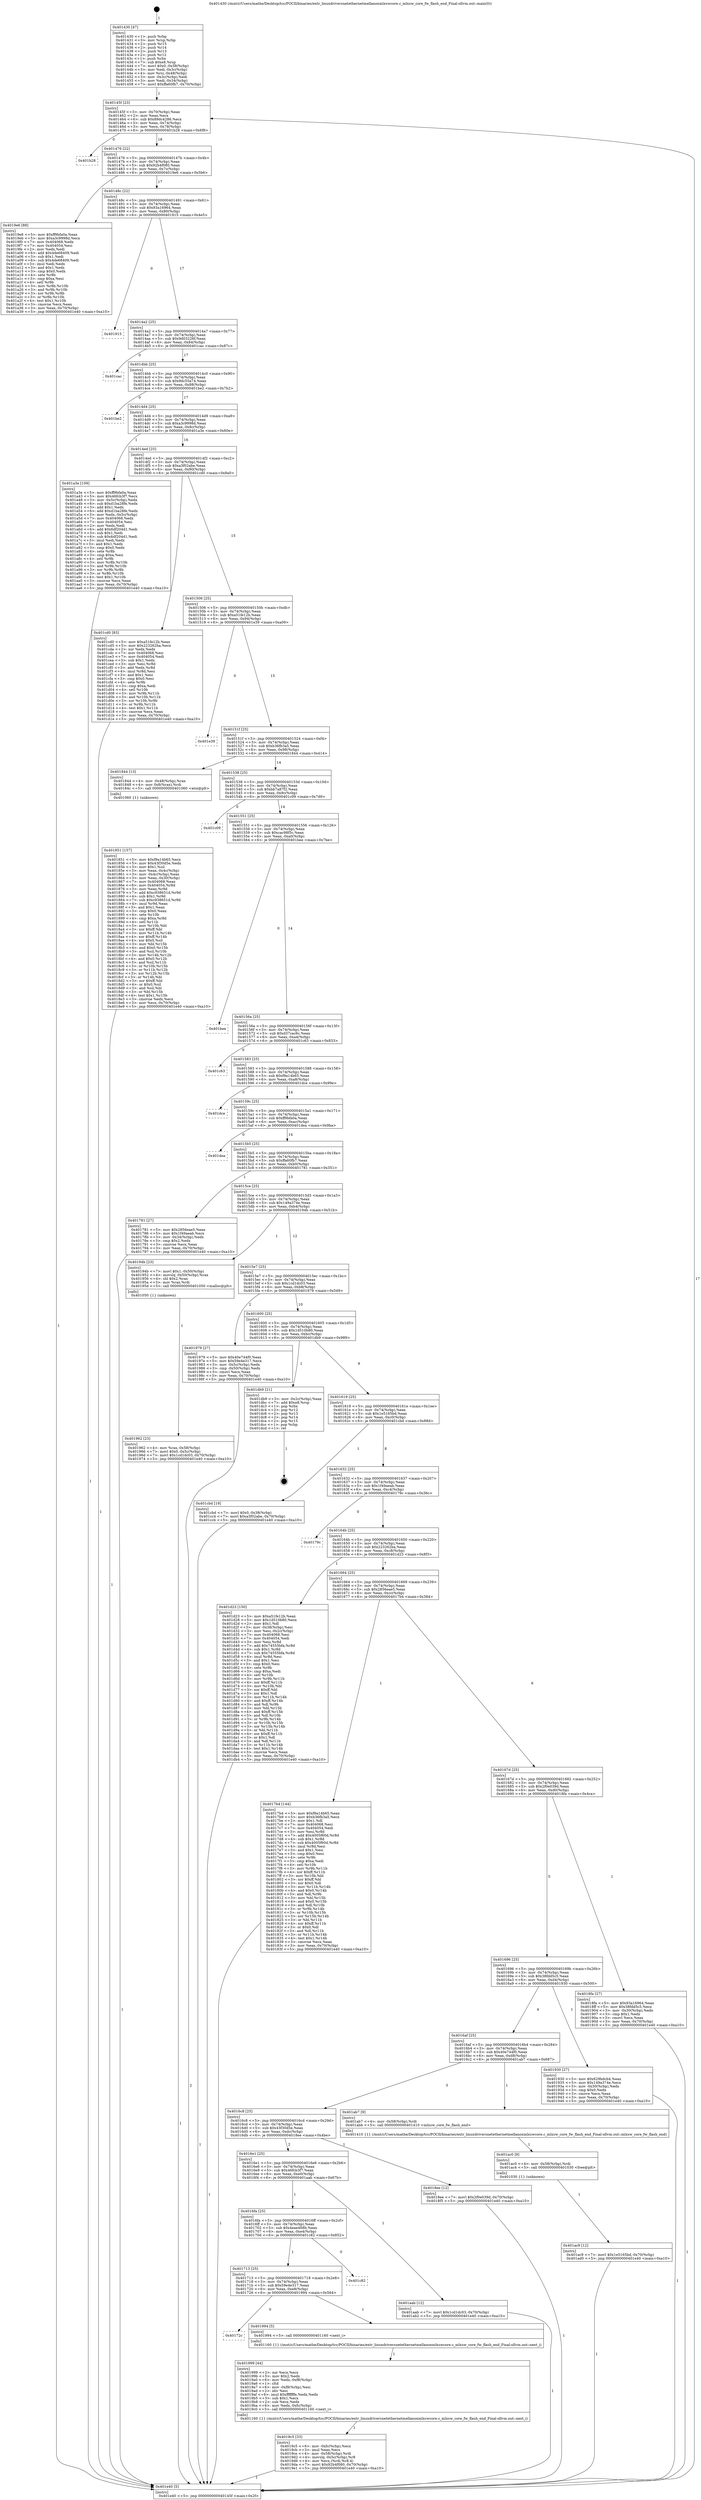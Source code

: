 digraph "0x401430" {
  label = "0x401430 (/mnt/c/Users/mathe/Desktop/tcc/POCII/binaries/extr_linuxdriversnetethernetmellanoxmlxswcore.c_mlxsw_core_fw_flash_end_Final-ollvm.out::main(0))"
  labelloc = "t"
  node[shape=record]

  Entry [label="",width=0.3,height=0.3,shape=circle,fillcolor=black,style=filled]
  "0x40145f" [label="{
     0x40145f [23]\l
     | [instrs]\l
     &nbsp;&nbsp;0x40145f \<+3\>: mov -0x70(%rbp),%eax\l
     &nbsp;&nbsp;0x401462 \<+2\>: mov %eax,%ecx\l
     &nbsp;&nbsp;0x401464 \<+6\>: sub $0x89dc4286,%ecx\l
     &nbsp;&nbsp;0x40146a \<+3\>: mov %eax,-0x74(%rbp)\l
     &nbsp;&nbsp;0x40146d \<+3\>: mov %ecx,-0x78(%rbp)\l
     &nbsp;&nbsp;0x401470 \<+6\>: je 0000000000401b28 \<main+0x6f8\>\l
  }"]
  "0x401b28" [label="{
     0x401b28\l
  }", style=dashed]
  "0x401476" [label="{
     0x401476 [22]\l
     | [instrs]\l
     &nbsp;&nbsp;0x401476 \<+5\>: jmp 000000000040147b \<main+0x4b\>\l
     &nbsp;&nbsp;0x40147b \<+3\>: mov -0x74(%rbp),%eax\l
     &nbsp;&nbsp;0x40147e \<+5\>: sub $0x92b4f080,%eax\l
     &nbsp;&nbsp;0x401483 \<+3\>: mov %eax,-0x7c(%rbp)\l
     &nbsp;&nbsp;0x401486 \<+6\>: je 00000000004019e6 \<main+0x5b6\>\l
  }"]
  Exit [label="",width=0.3,height=0.3,shape=circle,fillcolor=black,style=filled,peripheries=2]
  "0x4019e6" [label="{
     0x4019e6 [88]\l
     | [instrs]\l
     &nbsp;&nbsp;0x4019e6 \<+5\>: mov $0xff9bfa0a,%eax\l
     &nbsp;&nbsp;0x4019eb \<+5\>: mov $0xa3c9998d,%ecx\l
     &nbsp;&nbsp;0x4019f0 \<+7\>: mov 0x404068,%edx\l
     &nbsp;&nbsp;0x4019f7 \<+7\>: mov 0x404054,%esi\l
     &nbsp;&nbsp;0x4019fe \<+2\>: mov %edx,%edi\l
     &nbsp;&nbsp;0x401a00 \<+6\>: add $0x4de68409,%edi\l
     &nbsp;&nbsp;0x401a06 \<+3\>: sub $0x1,%edi\l
     &nbsp;&nbsp;0x401a09 \<+6\>: sub $0x4de68409,%edi\l
     &nbsp;&nbsp;0x401a0f \<+3\>: imul %edi,%edx\l
     &nbsp;&nbsp;0x401a12 \<+3\>: and $0x1,%edx\l
     &nbsp;&nbsp;0x401a15 \<+3\>: cmp $0x0,%edx\l
     &nbsp;&nbsp;0x401a18 \<+4\>: sete %r8b\l
     &nbsp;&nbsp;0x401a1c \<+3\>: cmp $0xa,%esi\l
     &nbsp;&nbsp;0x401a1f \<+4\>: setl %r9b\l
     &nbsp;&nbsp;0x401a23 \<+3\>: mov %r8b,%r10b\l
     &nbsp;&nbsp;0x401a26 \<+3\>: and %r9b,%r10b\l
     &nbsp;&nbsp;0x401a29 \<+3\>: xor %r9b,%r8b\l
     &nbsp;&nbsp;0x401a2c \<+3\>: or %r8b,%r10b\l
     &nbsp;&nbsp;0x401a2f \<+4\>: test $0x1,%r10b\l
     &nbsp;&nbsp;0x401a33 \<+3\>: cmovne %ecx,%eax\l
     &nbsp;&nbsp;0x401a36 \<+3\>: mov %eax,-0x70(%rbp)\l
     &nbsp;&nbsp;0x401a39 \<+5\>: jmp 0000000000401e40 \<main+0xa10\>\l
  }"]
  "0x40148c" [label="{
     0x40148c [22]\l
     | [instrs]\l
     &nbsp;&nbsp;0x40148c \<+5\>: jmp 0000000000401491 \<main+0x61\>\l
     &nbsp;&nbsp;0x401491 \<+3\>: mov -0x74(%rbp),%eax\l
     &nbsp;&nbsp;0x401494 \<+5\>: sub $0x93a16964,%eax\l
     &nbsp;&nbsp;0x401499 \<+3\>: mov %eax,-0x80(%rbp)\l
     &nbsp;&nbsp;0x40149c \<+6\>: je 0000000000401915 \<main+0x4e5\>\l
  }"]
  "0x401ac9" [label="{
     0x401ac9 [12]\l
     | [instrs]\l
     &nbsp;&nbsp;0x401ac9 \<+7\>: movl $0x1e5165bd,-0x70(%rbp)\l
     &nbsp;&nbsp;0x401ad0 \<+5\>: jmp 0000000000401e40 \<main+0xa10\>\l
  }"]
  "0x401915" [label="{
     0x401915\l
  }", style=dashed]
  "0x4014a2" [label="{
     0x4014a2 [25]\l
     | [instrs]\l
     &nbsp;&nbsp;0x4014a2 \<+5\>: jmp 00000000004014a7 \<main+0x77\>\l
     &nbsp;&nbsp;0x4014a7 \<+3\>: mov -0x74(%rbp),%eax\l
     &nbsp;&nbsp;0x4014aa \<+5\>: sub $0x9d03226f,%eax\l
     &nbsp;&nbsp;0x4014af \<+6\>: mov %eax,-0x84(%rbp)\l
     &nbsp;&nbsp;0x4014b5 \<+6\>: je 0000000000401cac \<main+0x87c\>\l
  }"]
  "0x401ac0" [label="{
     0x401ac0 [9]\l
     | [instrs]\l
     &nbsp;&nbsp;0x401ac0 \<+4\>: mov -0x58(%rbp),%rdi\l
     &nbsp;&nbsp;0x401ac4 \<+5\>: call 0000000000401030 \<free@plt\>\l
     | [calls]\l
     &nbsp;&nbsp;0x401030 \{1\} (unknown)\l
  }"]
  "0x401cac" [label="{
     0x401cac\l
  }", style=dashed]
  "0x4014bb" [label="{
     0x4014bb [25]\l
     | [instrs]\l
     &nbsp;&nbsp;0x4014bb \<+5\>: jmp 00000000004014c0 \<main+0x90\>\l
     &nbsp;&nbsp;0x4014c0 \<+3\>: mov -0x74(%rbp),%eax\l
     &nbsp;&nbsp;0x4014c3 \<+5\>: sub $0x9dc55a74,%eax\l
     &nbsp;&nbsp;0x4014c8 \<+6\>: mov %eax,-0x88(%rbp)\l
     &nbsp;&nbsp;0x4014ce \<+6\>: je 0000000000401be2 \<main+0x7b2\>\l
  }"]
  "0x4019c5" [label="{
     0x4019c5 [33]\l
     | [instrs]\l
     &nbsp;&nbsp;0x4019c5 \<+6\>: mov -0xfc(%rbp),%ecx\l
     &nbsp;&nbsp;0x4019cb \<+3\>: imul %eax,%ecx\l
     &nbsp;&nbsp;0x4019ce \<+4\>: mov -0x58(%rbp),%rdi\l
     &nbsp;&nbsp;0x4019d2 \<+4\>: movslq -0x5c(%rbp),%r8\l
     &nbsp;&nbsp;0x4019d6 \<+4\>: mov %ecx,(%rdi,%r8,4)\l
     &nbsp;&nbsp;0x4019da \<+7\>: movl $0x92b4f080,-0x70(%rbp)\l
     &nbsp;&nbsp;0x4019e1 \<+5\>: jmp 0000000000401e40 \<main+0xa10\>\l
  }"]
  "0x401be2" [label="{
     0x401be2\l
  }", style=dashed]
  "0x4014d4" [label="{
     0x4014d4 [25]\l
     | [instrs]\l
     &nbsp;&nbsp;0x4014d4 \<+5\>: jmp 00000000004014d9 \<main+0xa9\>\l
     &nbsp;&nbsp;0x4014d9 \<+3\>: mov -0x74(%rbp),%eax\l
     &nbsp;&nbsp;0x4014dc \<+5\>: sub $0xa3c9998d,%eax\l
     &nbsp;&nbsp;0x4014e1 \<+6\>: mov %eax,-0x8c(%rbp)\l
     &nbsp;&nbsp;0x4014e7 \<+6\>: je 0000000000401a3e \<main+0x60e\>\l
  }"]
  "0x401999" [label="{
     0x401999 [44]\l
     | [instrs]\l
     &nbsp;&nbsp;0x401999 \<+2\>: xor %ecx,%ecx\l
     &nbsp;&nbsp;0x40199b \<+5\>: mov $0x2,%edx\l
     &nbsp;&nbsp;0x4019a0 \<+6\>: mov %edx,-0xf8(%rbp)\l
     &nbsp;&nbsp;0x4019a6 \<+1\>: cltd\l
     &nbsp;&nbsp;0x4019a7 \<+6\>: mov -0xf8(%rbp),%esi\l
     &nbsp;&nbsp;0x4019ad \<+2\>: idiv %esi\l
     &nbsp;&nbsp;0x4019af \<+6\>: imul $0xfffffffe,%edx,%edx\l
     &nbsp;&nbsp;0x4019b5 \<+3\>: sub $0x1,%ecx\l
     &nbsp;&nbsp;0x4019b8 \<+2\>: sub %ecx,%edx\l
     &nbsp;&nbsp;0x4019ba \<+6\>: mov %edx,-0xfc(%rbp)\l
     &nbsp;&nbsp;0x4019c0 \<+5\>: call 0000000000401160 \<next_i\>\l
     | [calls]\l
     &nbsp;&nbsp;0x401160 \{1\} (/mnt/c/Users/mathe/Desktop/tcc/POCII/binaries/extr_linuxdriversnetethernetmellanoxmlxswcore.c_mlxsw_core_fw_flash_end_Final-ollvm.out::next_i)\l
  }"]
  "0x401a3e" [label="{
     0x401a3e [109]\l
     | [instrs]\l
     &nbsp;&nbsp;0x401a3e \<+5\>: mov $0xff9bfa0a,%eax\l
     &nbsp;&nbsp;0x401a43 \<+5\>: mov $0x46fcb3f7,%ecx\l
     &nbsp;&nbsp;0x401a48 \<+3\>: mov -0x5c(%rbp),%edx\l
     &nbsp;&nbsp;0x401a4b \<+6\>: sub $0xd1ba28fe,%edx\l
     &nbsp;&nbsp;0x401a51 \<+3\>: add $0x1,%edx\l
     &nbsp;&nbsp;0x401a54 \<+6\>: add $0xd1ba28fe,%edx\l
     &nbsp;&nbsp;0x401a5a \<+3\>: mov %edx,-0x5c(%rbp)\l
     &nbsp;&nbsp;0x401a5d \<+7\>: mov 0x404068,%edx\l
     &nbsp;&nbsp;0x401a64 \<+7\>: mov 0x404054,%esi\l
     &nbsp;&nbsp;0x401a6b \<+2\>: mov %edx,%edi\l
     &nbsp;&nbsp;0x401a6d \<+6\>: add $0x6df204d1,%edi\l
     &nbsp;&nbsp;0x401a73 \<+3\>: sub $0x1,%edi\l
     &nbsp;&nbsp;0x401a76 \<+6\>: sub $0x6df204d1,%edi\l
     &nbsp;&nbsp;0x401a7c \<+3\>: imul %edi,%edx\l
     &nbsp;&nbsp;0x401a7f \<+3\>: and $0x1,%edx\l
     &nbsp;&nbsp;0x401a82 \<+3\>: cmp $0x0,%edx\l
     &nbsp;&nbsp;0x401a85 \<+4\>: sete %r8b\l
     &nbsp;&nbsp;0x401a89 \<+3\>: cmp $0xa,%esi\l
     &nbsp;&nbsp;0x401a8c \<+4\>: setl %r9b\l
     &nbsp;&nbsp;0x401a90 \<+3\>: mov %r8b,%r10b\l
     &nbsp;&nbsp;0x401a93 \<+3\>: and %r9b,%r10b\l
     &nbsp;&nbsp;0x401a96 \<+3\>: xor %r9b,%r8b\l
     &nbsp;&nbsp;0x401a99 \<+3\>: or %r8b,%r10b\l
     &nbsp;&nbsp;0x401a9c \<+4\>: test $0x1,%r10b\l
     &nbsp;&nbsp;0x401aa0 \<+3\>: cmovne %ecx,%eax\l
     &nbsp;&nbsp;0x401aa3 \<+3\>: mov %eax,-0x70(%rbp)\l
     &nbsp;&nbsp;0x401aa6 \<+5\>: jmp 0000000000401e40 \<main+0xa10\>\l
  }"]
  "0x4014ed" [label="{
     0x4014ed [25]\l
     | [instrs]\l
     &nbsp;&nbsp;0x4014ed \<+5\>: jmp 00000000004014f2 \<main+0xc2\>\l
     &nbsp;&nbsp;0x4014f2 \<+3\>: mov -0x74(%rbp),%eax\l
     &nbsp;&nbsp;0x4014f5 \<+5\>: sub $0xa3f02abe,%eax\l
     &nbsp;&nbsp;0x4014fa \<+6\>: mov %eax,-0x90(%rbp)\l
     &nbsp;&nbsp;0x401500 \<+6\>: je 0000000000401cd0 \<main+0x8a0\>\l
  }"]
  "0x40172c" [label="{
     0x40172c\l
  }", style=dashed]
  "0x401cd0" [label="{
     0x401cd0 [83]\l
     | [instrs]\l
     &nbsp;&nbsp;0x401cd0 \<+5\>: mov $0xa51fe12b,%eax\l
     &nbsp;&nbsp;0x401cd5 \<+5\>: mov $0x223262ba,%ecx\l
     &nbsp;&nbsp;0x401cda \<+2\>: xor %edx,%edx\l
     &nbsp;&nbsp;0x401cdc \<+7\>: mov 0x404068,%esi\l
     &nbsp;&nbsp;0x401ce3 \<+7\>: mov 0x404054,%edi\l
     &nbsp;&nbsp;0x401cea \<+3\>: sub $0x1,%edx\l
     &nbsp;&nbsp;0x401ced \<+3\>: mov %esi,%r8d\l
     &nbsp;&nbsp;0x401cf0 \<+3\>: add %edx,%r8d\l
     &nbsp;&nbsp;0x401cf3 \<+4\>: imul %r8d,%esi\l
     &nbsp;&nbsp;0x401cf7 \<+3\>: and $0x1,%esi\l
     &nbsp;&nbsp;0x401cfa \<+3\>: cmp $0x0,%esi\l
     &nbsp;&nbsp;0x401cfd \<+4\>: sete %r9b\l
     &nbsp;&nbsp;0x401d01 \<+3\>: cmp $0xa,%edi\l
     &nbsp;&nbsp;0x401d04 \<+4\>: setl %r10b\l
     &nbsp;&nbsp;0x401d08 \<+3\>: mov %r9b,%r11b\l
     &nbsp;&nbsp;0x401d0b \<+3\>: and %r10b,%r11b\l
     &nbsp;&nbsp;0x401d0e \<+3\>: xor %r10b,%r9b\l
     &nbsp;&nbsp;0x401d11 \<+3\>: or %r9b,%r11b\l
     &nbsp;&nbsp;0x401d14 \<+4\>: test $0x1,%r11b\l
     &nbsp;&nbsp;0x401d18 \<+3\>: cmovne %ecx,%eax\l
     &nbsp;&nbsp;0x401d1b \<+3\>: mov %eax,-0x70(%rbp)\l
     &nbsp;&nbsp;0x401d1e \<+5\>: jmp 0000000000401e40 \<main+0xa10\>\l
  }"]
  "0x401506" [label="{
     0x401506 [25]\l
     | [instrs]\l
     &nbsp;&nbsp;0x401506 \<+5\>: jmp 000000000040150b \<main+0xdb\>\l
     &nbsp;&nbsp;0x40150b \<+3\>: mov -0x74(%rbp),%eax\l
     &nbsp;&nbsp;0x40150e \<+5\>: sub $0xa51fe12b,%eax\l
     &nbsp;&nbsp;0x401513 \<+6\>: mov %eax,-0x94(%rbp)\l
     &nbsp;&nbsp;0x401519 \<+6\>: je 0000000000401e39 \<main+0xa09\>\l
  }"]
  "0x401994" [label="{
     0x401994 [5]\l
     | [instrs]\l
     &nbsp;&nbsp;0x401994 \<+5\>: call 0000000000401160 \<next_i\>\l
     | [calls]\l
     &nbsp;&nbsp;0x401160 \{1\} (/mnt/c/Users/mathe/Desktop/tcc/POCII/binaries/extr_linuxdriversnetethernetmellanoxmlxswcore.c_mlxsw_core_fw_flash_end_Final-ollvm.out::next_i)\l
  }"]
  "0x401e39" [label="{
     0x401e39\l
  }", style=dashed]
  "0x40151f" [label="{
     0x40151f [25]\l
     | [instrs]\l
     &nbsp;&nbsp;0x40151f \<+5\>: jmp 0000000000401524 \<main+0xf4\>\l
     &nbsp;&nbsp;0x401524 \<+3\>: mov -0x74(%rbp),%eax\l
     &nbsp;&nbsp;0x401527 \<+5\>: sub $0xb36fb3a5,%eax\l
     &nbsp;&nbsp;0x40152c \<+6\>: mov %eax,-0x98(%rbp)\l
     &nbsp;&nbsp;0x401532 \<+6\>: je 0000000000401844 \<main+0x414\>\l
  }"]
  "0x401713" [label="{
     0x401713 [25]\l
     | [instrs]\l
     &nbsp;&nbsp;0x401713 \<+5\>: jmp 0000000000401718 \<main+0x2e8\>\l
     &nbsp;&nbsp;0x401718 \<+3\>: mov -0x74(%rbp),%eax\l
     &nbsp;&nbsp;0x40171b \<+5\>: sub $0x59e4e317,%eax\l
     &nbsp;&nbsp;0x401720 \<+6\>: mov %eax,-0xe8(%rbp)\l
     &nbsp;&nbsp;0x401726 \<+6\>: je 0000000000401994 \<main+0x564\>\l
  }"]
  "0x401844" [label="{
     0x401844 [13]\l
     | [instrs]\l
     &nbsp;&nbsp;0x401844 \<+4\>: mov -0x48(%rbp),%rax\l
     &nbsp;&nbsp;0x401848 \<+4\>: mov 0x8(%rax),%rdi\l
     &nbsp;&nbsp;0x40184c \<+5\>: call 0000000000401060 \<atoi@plt\>\l
     | [calls]\l
     &nbsp;&nbsp;0x401060 \{1\} (unknown)\l
  }"]
  "0x401538" [label="{
     0x401538 [25]\l
     | [instrs]\l
     &nbsp;&nbsp;0x401538 \<+5\>: jmp 000000000040153d \<main+0x10d\>\l
     &nbsp;&nbsp;0x40153d \<+3\>: mov -0x74(%rbp),%eax\l
     &nbsp;&nbsp;0x401540 \<+5\>: sub $0xbb7a87f2,%eax\l
     &nbsp;&nbsp;0x401545 \<+6\>: mov %eax,-0x9c(%rbp)\l
     &nbsp;&nbsp;0x40154b \<+6\>: je 0000000000401c09 \<main+0x7d9\>\l
  }"]
  "0x401c82" [label="{
     0x401c82\l
  }", style=dashed]
  "0x401c09" [label="{
     0x401c09\l
  }", style=dashed]
  "0x401551" [label="{
     0x401551 [25]\l
     | [instrs]\l
     &nbsp;&nbsp;0x401551 \<+5\>: jmp 0000000000401556 \<main+0x126\>\l
     &nbsp;&nbsp;0x401556 \<+3\>: mov -0x74(%rbp),%eax\l
     &nbsp;&nbsp;0x401559 \<+5\>: sub $0xcac98f5c,%eax\l
     &nbsp;&nbsp;0x40155e \<+6\>: mov %eax,-0xa0(%rbp)\l
     &nbsp;&nbsp;0x401564 \<+6\>: je 0000000000401bee \<main+0x7be\>\l
  }"]
  "0x4016fa" [label="{
     0x4016fa [25]\l
     | [instrs]\l
     &nbsp;&nbsp;0x4016fa \<+5\>: jmp 00000000004016ff \<main+0x2cf\>\l
     &nbsp;&nbsp;0x4016ff \<+3\>: mov -0x74(%rbp),%eax\l
     &nbsp;&nbsp;0x401702 \<+5\>: sub $0x4eae468b,%eax\l
     &nbsp;&nbsp;0x401707 \<+6\>: mov %eax,-0xe4(%rbp)\l
     &nbsp;&nbsp;0x40170d \<+6\>: je 0000000000401c82 \<main+0x852\>\l
  }"]
  "0x401bee" [label="{
     0x401bee\l
  }", style=dashed]
  "0x40156a" [label="{
     0x40156a [25]\l
     | [instrs]\l
     &nbsp;&nbsp;0x40156a \<+5\>: jmp 000000000040156f \<main+0x13f\>\l
     &nbsp;&nbsp;0x40156f \<+3\>: mov -0x74(%rbp),%eax\l
     &nbsp;&nbsp;0x401572 \<+5\>: sub $0xd37cac6c,%eax\l
     &nbsp;&nbsp;0x401577 \<+6\>: mov %eax,-0xa4(%rbp)\l
     &nbsp;&nbsp;0x40157d \<+6\>: je 0000000000401c63 \<main+0x833\>\l
  }"]
  "0x401aab" [label="{
     0x401aab [12]\l
     | [instrs]\l
     &nbsp;&nbsp;0x401aab \<+7\>: movl $0x1cd1dc03,-0x70(%rbp)\l
     &nbsp;&nbsp;0x401ab2 \<+5\>: jmp 0000000000401e40 \<main+0xa10\>\l
  }"]
  "0x401c63" [label="{
     0x401c63\l
  }", style=dashed]
  "0x401583" [label="{
     0x401583 [25]\l
     | [instrs]\l
     &nbsp;&nbsp;0x401583 \<+5\>: jmp 0000000000401588 \<main+0x158\>\l
     &nbsp;&nbsp;0x401588 \<+3\>: mov -0x74(%rbp),%eax\l
     &nbsp;&nbsp;0x40158b \<+5\>: sub $0xf9a14b65,%eax\l
     &nbsp;&nbsp;0x401590 \<+6\>: mov %eax,-0xa8(%rbp)\l
     &nbsp;&nbsp;0x401596 \<+6\>: je 0000000000401dce \<main+0x99e\>\l
  }"]
  "0x401962" [label="{
     0x401962 [23]\l
     | [instrs]\l
     &nbsp;&nbsp;0x401962 \<+4\>: mov %rax,-0x58(%rbp)\l
     &nbsp;&nbsp;0x401966 \<+7\>: movl $0x0,-0x5c(%rbp)\l
     &nbsp;&nbsp;0x40196d \<+7\>: movl $0x1cd1dc03,-0x70(%rbp)\l
     &nbsp;&nbsp;0x401974 \<+5\>: jmp 0000000000401e40 \<main+0xa10\>\l
  }"]
  "0x401dce" [label="{
     0x401dce\l
  }", style=dashed]
  "0x40159c" [label="{
     0x40159c [25]\l
     | [instrs]\l
     &nbsp;&nbsp;0x40159c \<+5\>: jmp 00000000004015a1 \<main+0x171\>\l
     &nbsp;&nbsp;0x4015a1 \<+3\>: mov -0x74(%rbp),%eax\l
     &nbsp;&nbsp;0x4015a4 \<+5\>: sub $0xff9bfa0a,%eax\l
     &nbsp;&nbsp;0x4015a9 \<+6\>: mov %eax,-0xac(%rbp)\l
     &nbsp;&nbsp;0x4015af \<+6\>: je 0000000000401dea \<main+0x9ba\>\l
  }"]
  "0x4016e1" [label="{
     0x4016e1 [25]\l
     | [instrs]\l
     &nbsp;&nbsp;0x4016e1 \<+5\>: jmp 00000000004016e6 \<main+0x2b6\>\l
     &nbsp;&nbsp;0x4016e6 \<+3\>: mov -0x74(%rbp),%eax\l
     &nbsp;&nbsp;0x4016e9 \<+5\>: sub $0x46fcb3f7,%eax\l
     &nbsp;&nbsp;0x4016ee \<+6\>: mov %eax,-0xe0(%rbp)\l
     &nbsp;&nbsp;0x4016f4 \<+6\>: je 0000000000401aab \<main+0x67b\>\l
  }"]
  "0x401dea" [label="{
     0x401dea\l
  }", style=dashed]
  "0x4015b5" [label="{
     0x4015b5 [25]\l
     | [instrs]\l
     &nbsp;&nbsp;0x4015b5 \<+5\>: jmp 00000000004015ba \<main+0x18a\>\l
     &nbsp;&nbsp;0x4015ba \<+3\>: mov -0x74(%rbp),%eax\l
     &nbsp;&nbsp;0x4015bd \<+5\>: sub $0xffa60fb7,%eax\l
     &nbsp;&nbsp;0x4015c2 \<+6\>: mov %eax,-0xb0(%rbp)\l
     &nbsp;&nbsp;0x4015c8 \<+6\>: je 0000000000401781 \<main+0x351\>\l
  }"]
  "0x4018ee" [label="{
     0x4018ee [12]\l
     | [instrs]\l
     &nbsp;&nbsp;0x4018ee \<+7\>: movl $0x2f0e039d,-0x70(%rbp)\l
     &nbsp;&nbsp;0x4018f5 \<+5\>: jmp 0000000000401e40 \<main+0xa10\>\l
  }"]
  "0x401781" [label="{
     0x401781 [27]\l
     | [instrs]\l
     &nbsp;&nbsp;0x401781 \<+5\>: mov $0x2856eae5,%eax\l
     &nbsp;&nbsp;0x401786 \<+5\>: mov $0x1f49aeab,%ecx\l
     &nbsp;&nbsp;0x40178b \<+3\>: mov -0x34(%rbp),%edx\l
     &nbsp;&nbsp;0x40178e \<+3\>: cmp $0x2,%edx\l
     &nbsp;&nbsp;0x401791 \<+3\>: cmovne %ecx,%eax\l
     &nbsp;&nbsp;0x401794 \<+3\>: mov %eax,-0x70(%rbp)\l
     &nbsp;&nbsp;0x401797 \<+5\>: jmp 0000000000401e40 \<main+0xa10\>\l
  }"]
  "0x4015ce" [label="{
     0x4015ce [25]\l
     | [instrs]\l
     &nbsp;&nbsp;0x4015ce \<+5\>: jmp 00000000004015d3 \<main+0x1a3\>\l
     &nbsp;&nbsp;0x4015d3 \<+3\>: mov -0x74(%rbp),%eax\l
     &nbsp;&nbsp;0x4015d6 \<+5\>: sub $0x149a374e,%eax\l
     &nbsp;&nbsp;0x4015db \<+6\>: mov %eax,-0xb4(%rbp)\l
     &nbsp;&nbsp;0x4015e1 \<+6\>: je 000000000040194b \<main+0x51b\>\l
  }"]
  "0x401e40" [label="{
     0x401e40 [5]\l
     | [instrs]\l
     &nbsp;&nbsp;0x401e40 \<+5\>: jmp 000000000040145f \<main+0x2f\>\l
  }"]
  "0x401430" [label="{
     0x401430 [47]\l
     | [instrs]\l
     &nbsp;&nbsp;0x401430 \<+1\>: push %rbp\l
     &nbsp;&nbsp;0x401431 \<+3\>: mov %rsp,%rbp\l
     &nbsp;&nbsp;0x401434 \<+2\>: push %r15\l
     &nbsp;&nbsp;0x401436 \<+2\>: push %r14\l
     &nbsp;&nbsp;0x401438 \<+2\>: push %r13\l
     &nbsp;&nbsp;0x40143a \<+2\>: push %r12\l
     &nbsp;&nbsp;0x40143c \<+1\>: push %rbx\l
     &nbsp;&nbsp;0x40143d \<+7\>: sub $0xe8,%rsp\l
     &nbsp;&nbsp;0x401444 \<+7\>: movl $0x0,-0x38(%rbp)\l
     &nbsp;&nbsp;0x40144b \<+3\>: mov %edi,-0x3c(%rbp)\l
     &nbsp;&nbsp;0x40144e \<+4\>: mov %rsi,-0x48(%rbp)\l
     &nbsp;&nbsp;0x401452 \<+3\>: mov -0x3c(%rbp),%edi\l
     &nbsp;&nbsp;0x401455 \<+3\>: mov %edi,-0x34(%rbp)\l
     &nbsp;&nbsp;0x401458 \<+7\>: movl $0xffa60fb7,-0x70(%rbp)\l
  }"]
  "0x4016c8" [label="{
     0x4016c8 [25]\l
     | [instrs]\l
     &nbsp;&nbsp;0x4016c8 \<+5\>: jmp 00000000004016cd \<main+0x29d\>\l
     &nbsp;&nbsp;0x4016cd \<+3\>: mov -0x74(%rbp),%eax\l
     &nbsp;&nbsp;0x4016d0 \<+5\>: sub $0x43f30d5e,%eax\l
     &nbsp;&nbsp;0x4016d5 \<+6\>: mov %eax,-0xdc(%rbp)\l
     &nbsp;&nbsp;0x4016db \<+6\>: je 00000000004018ee \<main+0x4be\>\l
  }"]
  "0x40194b" [label="{
     0x40194b [23]\l
     | [instrs]\l
     &nbsp;&nbsp;0x40194b \<+7\>: movl $0x1,-0x50(%rbp)\l
     &nbsp;&nbsp;0x401952 \<+4\>: movslq -0x50(%rbp),%rax\l
     &nbsp;&nbsp;0x401956 \<+4\>: shl $0x2,%rax\l
     &nbsp;&nbsp;0x40195a \<+3\>: mov %rax,%rdi\l
     &nbsp;&nbsp;0x40195d \<+5\>: call 0000000000401050 \<malloc@plt\>\l
     | [calls]\l
     &nbsp;&nbsp;0x401050 \{1\} (unknown)\l
  }"]
  "0x4015e7" [label="{
     0x4015e7 [25]\l
     | [instrs]\l
     &nbsp;&nbsp;0x4015e7 \<+5\>: jmp 00000000004015ec \<main+0x1bc\>\l
     &nbsp;&nbsp;0x4015ec \<+3\>: mov -0x74(%rbp),%eax\l
     &nbsp;&nbsp;0x4015ef \<+5\>: sub $0x1cd1dc03,%eax\l
     &nbsp;&nbsp;0x4015f4 \<+6\>: mov %eax,-0xb8(%rbp)\l
     &nbsp;&nbsp;0x4015fa \<+6\>: je 0000000000401979 \<main+0x549\>\l
  }"]
  "0x401ab7" [label="{
     0x401ab7 [9]\l
     | [instrs]\l
     &nbsp;&nbsp;0x401ab7 \<+4\>: mov -0x58(%rbp),%rdi\l
     &nbsp;&nbsp;0x401abb \<+5\>: call 0000000000401410 \<mlxsw_core_fw_flash_end\>\l
     | [calls]\l
     &nbsp;&nbsp;0x401410 \{1\} (/mnt/c/Users/mathe/Desktop/tcc/POCII/binaries/extr_linuxdriversnetethernetmellanoxmlxswcore.c_mlxsw_core_fw_flash_end_Final-ollvm.out::mlxsw_core_fw_flash_end)\l
  }"]
  "0x401979" [label="{
     0x401979 [27]\l
     | [instrs]\l
     &nbsp;&nbsp;0x401979 \<+5\>: mov $0x40e744f0,%eax\l
     &nbsp;&nbsp;0x40197e \<+5\>: mov $0x59e4e317,%ecx\l
     &nbsp;&nbsp;0x401983 \<+3\>: mov -0x5c(%rbp),%edx\l
     &nbsp;&nbsp;0x401986 \<+3\>: cmp -0x50(%rbp),%edx\l
     &nbsp;&nbsp;0x401989 \<+3\>: cmovl %ecx,%eax\l
     &nbsp;&nbsp;0x40198c \<+3\>: mov %eax,-0x70(%rbp)\l
     &nbsp;&nbsp;0x40198f \<+5\>: jmp 0000000000401e40 \<main+0xa10\>\l
  }"]
  "0x401600" [label="{
     0x401600 [25]\l
     | [instrs]\l
     &nbsp;&nbsp;0x401600 \<+5\>: jmp 0000000000401605 \<main+0x1d5\>\l
     &nbsp;&nbsp;0x401605 \<+3\>: mov -0x74(%rbp),%eax\l
     &nbsp;&nbsp;0x401608 \<+5\>: sub $0x1d510b80,%eax\l
     &nbsp;&nbsp;0x40160d \<+6\>: mov %eax,-0xbc(%rbp)\l
     &nbsp;&nbsp;0x401613 \<+6\>: je 0000000000401db9 \<main+0x989\>\l
  }"]
  "0x4016af" [label="{
     0x4016af [25]\l
     | [instrs]\l
     &nbsp;&nbsp;0x4016af \<+5\>: jmp 00000000004016b4 \<main+0x284\>\l
     &nbsp;&nbsp;0x4016b4 \<+3\>: mov -0x74(%rbp),%eax\l
     &nbsp;&nbsp;0x4016b7 \<+5\>: sub $0x40e744f0,%eax\l
     &nbsp;&nbsp;0x4016bc \<+6\>: mov %eax,-0xd8(%rbp)\l
     &nbsp;&nbsp;0x4016c2 \<+6\>: je 0000000000401ab7 \<main+0x687\>\l
  }"]
  "0x401db9" [label="{
     0x401db9 [21]\l
     | [instrs]\l
     &nbsp;&nbsp;0x401db9 \<+3\>: mov -0x2c(%rbp),%eax\l
     &nbsp;&nbsp;0x401dbc \<+7\>: add $0xe8,%rsp\l
     &nbsp;&nbsp;0x401dc3 \<+1\>: pop %rbx\l
     &nbsp;&nbsp;0x401dc4 \<+2\>: pop %r12\l
     &nbsp;&nbsp;0x401dc6 \<+2\>: pop %r13\l
     &nbsp;&nbsp;0x401dc8 \<+2\>: pop %r14\l
     &nbsp;&nbsp;0x401dca \<+2\>: pop %r15\l
     &nbsp;&nbsp;0x401dcc \<+1\>: pop %rbp\l
     &nbsp;&nbsp;0x401dcd \<+1\>: ret\l
  }"]
  "0x401619" [label="{
     0x401619 [25]\l
     | [instrs]\l
     &nbsp;&nbsp;0x401619 \<+5\>: jmp 000000000040161e \<main+0x1ee\>\l
     &nbsp;&nbsp;0x40161e \<+3\>: mov -0x74(%rbp),%eax\l
     &nbsp;&nbsp;0x401621 \<+5\>: sub $0x1e5165bd,%eax\l
     &nbsp;&nbsp;0x401626 \<+6\>: mov %eax,-0xc0(%rbp)\l
     &nbsp;&nbsp;0x40162c \<+6\>: je 0000000000401cbd \<main+0x88d\>\l
  }"]
  "0x401930" [label="{
     0x401930 [27]\l
     | [instrs]\l
     &nbsp;&nbsp;0x401930 \<+5\>: mov $0x629bdcb4,%eax\l
     &nbsp;&nbsp;0x401935 \<+5\>: mov $0x149a374e,%ecx\l
     &nbsp;&nbsp;0x40193a \<+3\>: mov -0x30(%rbp),%edx\l
     &nbsp;&nbsp;0x40193d \<+3\>: cmp $0x0,%edx\l
     &nbsp;&nbsp;0x401940 \<+3\>: cmove %ecx,%eax\l
     &nbsp;&nbsp;0x401943 \<+3\>: mov %eax,-0x70(%rbp)\l
     &nbsp;&nbsp;0x401946 \<+5\>: jmp 0000000000401e40 \<main+0xa10\>\l
  }"]
  "0x401cbd" [label="{
     0x401cbd [19]\l
     | [instrs]\l
     &nbsp;&nbsp;0x401cbd \<+7\>: movl $0x0,-0x38(%rbp)\l
     &nbsp;&nbsp;0x401cc4 \<+7\>: movl $0xa3f02abe,-0x70(%rbp)\l
     &nbsp;&nbsp;0x401ccb \<+5\>: jmp 0000000000401e40 \<main+0xa10\>\l
  }"]
  "0x401632" [label="{
     0x401632 [25]\l
     | [instrs]\l
     &nbsp;&nbsp;0x401632 \<+5\>: jmp 0000000000401637 \<main+0x207\>\l
     &nbsp;&nbsp;0x401637 \<+3\>: mov -0x74(%rbp),%eax\l
     &nbsp;&nbsp;0x40163a \<+5\>: sub $0x1f49aeab,%eax\l
     &nbsp;&nbsp;0x40163f \<+6\>: mov %eax,-0xc4(%rbp)\l
     &nbsp;&nbsp;0x401645 \<+6\>: je 000000000040179c \<main+0x36c\>\l
  }"]
  "0x401696" [label="{
     0x401696 [25]\l
     | [instrs]\l
     &nbsp;&nbsp;0x401696 \<+5\>: jmp 000000000040169b \<main+0x26b\>\l
     &nbsp;&nbsp;0x40169b \<+3\>: mov -0x74(%rbp),%eax\l
     &nbsp;&nbsp;0x40169e \<+5\>: sub $0x38fdd5c5,%eax\l
     &nbsp;&nbsp;0x4016a3 \<+6\>: mov %eax,-0xd4(%rbp)\l
     &nbsp;&nbsp;0x4016a9 \<+6\>: je 0000000000401930 \<main+0x500\>\l
  }"]
  "0x40179c" [label="{
     0x40179c\l
  }", style=dashed]
  "0x40164b" [label="{
     0x40164b [25]\l
     | [instrs]\l
     &nbsp;&nbsp;0x40164b \<+5\>: jmp 0000000000401650 \<main+0x220\>\l
     &nbsp;&nbsp;0x401650 \<+3\>: mov -0x74(%rbp),%eax\l
     &nbsp;&nbsp;0x401653 \<+5\>: sub $0x223262ba,%eax\l
     &nbsp;&nbsp;0x401658 \<+6\>: mov %eax,-0xc8(%rbp)\l
     &nbsp;&nbsp;0x40165e \<+6\>: je 0000000000401d23 \<main+0x8f3\>\l
  }"]
  "0x4018fa" [label="{
     0x4018fa [27]\l
     | [instrs]\l
     &nbsp;&nbsp;0x4018fa \<+5\>: mov $0x93a16964,%eax\l
     &nbsp;&nbsp;0x4018ff \<+5\>: mov $0x38fdd5c5,%ecx\l
     &nbsp;&nbsp;0x401904 \<+3\>: mov -0x30(%rbp),%edx\l
     &nbsp;&nbsp;0x401907 \<+3\>: cmp $0x1,%edx\l
     &nbsp;&nbsp;0x40190a \<+3\>: cmovl %ecx,%eax\l
     &nbsp;&nbsp;0x40190d \<+3\>: mov %eax,-0x70(%rbp)\l
     &nbsp;&nbsp;0x401910 \<+5\>: jmp 0000000000401e40 \<main+0xa10\>\l
  }"]
  "0x401d23" [label="{
     0x401d23 [150]\l
     | [instrs]\l
     &nbsp;&nbsp;0x401d23 \<+5\>: mov $0xa51fe12b,%eax\l
     &nbsp;&nbsp;0x401d28 \<+5\>: mov $0x1d510b80,%ecx\l
     &nbsp;&nbsp;0x401d2d \<+2\>: mov $0x1,%dl\l
     &nbsp;&nbsp;0x401d2f \<+3\>: mov -0x38(%rbp),%esi\l
     &nbsp;&nbsp;0x401d32 \<+3\>: mov %esi,-0x2c(%rbp)\l
     &nbsp;&nbsp;0x401d35 \<+7\>: mov 0x404068,%esi\l
     &nbsp;&nbsp;0x401d3c \<+7\>: mov 0x404054,%edi\l
     &nbsp;&nbsp;0x401d43 \<+3\>: mov %esi,%r8d\l
     &nbsp;&nbsp;0x401d46 \<+7\>: add $0x74555bfa,%r8d\l
     &nbsp;&nbsp;0x401d4d \<+4\>: sub $0x1,%r8d\l
     &nbsp;&nbsp;0x401d51 \<+7\>: sub $0x74555bfa,%r8d\l
     &nbsp;&nbsp;0x401d58 \<+4\>: imul %r8d,%esi\l
     &nbsp;&nbsp;0x401d5c \<+3\>: and $0x1,%esi\l
     &nbsp;&nbsp;0x401d5f \<+3\>: cmp $0x0,%esi\l
     &nbsp;&nbsp;0x401d62 \<+4\>: sete %r9b\l
     &nbsp;&nbsp;0x401d66 \<+3\>: cmp $0xa,%edi\l
     &nbsp;&nbsp;0x401d69 \<+4\>: setl %r10b\l
     &nbsp;&nbsp;0x401d6d \<+3\>: mov %r9b,%r11b\l
     &nbsp;&nbsp;0x401d70 \<+4\>: xor $0xff,%r11b\l
     &nbsp;&nbsp;0x401d74 \<+3\>: mov %r10b,%bl\l
     &nbsp;&nbsp;0x401d77 \<+3\>: xor $0xff,%bl\l
     &nbsp;&nbsp;0x401d7a \<+3\>: xor $0x1,%dl\l
     &nbsp;&nbsp;0x401d7d \<+3\>: mov %r11b,%r14b\l
     &nbsp;&nbsp;0x401d80 \<+4\>: and $0xff,%r14b\l
     &nbsp;&nbsp;0x401d84 \<+3\>: and %dl,%r9b\l
     &nbsp;&nbsp;0x401d87 \<+3\>: mov %bl,%r15b\l
     &nbsp;&nbsp;0x401d8a \<+4\>: and $0xff,%r15b\l
     &nbsp;&nbsp;0x401d8e \<+3\>: and %dl,%r10b\l
     &nbsp;&nbsp;0x401d91 \<+3\>: or %r9b,%r14b\l
     &nbsp;&nbsp;0x401d94 \<+3\>: or %r10b,%r15b\l
     &nbsp;&nbsp;0x401d97 \<+3\>: xor %r15b,%r14b\l
     &nbsp;&nbsp;0x401d9a \<+3\>: or %bl,%r11b\l
     &nbsp;&nbsp;0x401d9d \<+4\>: xor $0xff,%r11b\l
     &nbsp;&nbsp;0x401da1 \<+3\>: or $0x1,%dl\l
     &nbsp;&nbsp;0x401da4 \<+3\>: and %dl,%r11b\l
     &nbsp;&nbsp;0x401da7 \<+3\>: or %r11b,%r14b\l
     &nbsp;&nbsp;0x401daa \<+4\>: test $0x1,%r14b\l
     &nbsp;&nbsp;0x401dae \<+3\>: cmovne %ecx,%eax\l
     &nbsp;&nbsp;0x401db1 \<+3\>: mov %eax,-0x70(%rbp)\l
     &nbsp;&nbsp;0x401db4 \<+5\>: jmp 0000000000401e40 \<main+0xa10\>\l
  }"]
  "0x401664" [label="{
     0x401664 [25]\l
     | [instrs]\l
     &nbsp;&nbsp;0x401664 \<+5\>: jmp 0000000000401669 \<main+0x239\>\l
     &nbsp;&nbsp;0x401669 \<+3\>: mov -0x74(%rbp),%eax\l
     &nbsp;&nbsp;0x40166c \<+5\>: sub $0x2856eae5,%eax\l
     &nbsp;&nbsp;0x401671 \<+6\>: mov %eax,-0xcc(%rbp)\l
     &nbsp;&nbsp;0x401677 \<+6\>: je 00000000004017b4 \<main+0x384\>\l
  }"]
  "0x401851" [label="{
     0x401851 [157]\l
     | [instrs]\l
     &nbsp;&nbsp;0x401851 \<+5\>: mov $0xf9a14b65,%ecx\l
     &nbsp;&nbsp;0x401856 \<+5\>: mov $0x43f30d5e,%edx\l
     &nbsp;&nbsp;0x40185b \<+3\>: mov $0x1,%sil\l
     &nbsp;&nbsp;0x40185e \<+3\>: mov %eax,-0x4c(%rbp)\l
     &nbsp;&nbsp;0x401861 \<+3\>: mov -0x4c(%rbp),%eax\l
     &nbsp;&nbsp;0x401864 \<+3\>: mov %eax,-0x30(%rbp)\l
     &nbsp;&nbsp;0x401867 \<+7\>: mov 0x404068,%eax\l
     &nbsp;&nbsp;0x40186e \<+8\>: mov 0x404054,%r8d\l
     &nbsp;&nbsp;0x401876 \<+3\>: mov %eax,%r9d\l
     &nbsp;&nbsp;0x401879 \<+7\>: add $0xc938651d,%r9d\l
     &nbsp;&nbsp;0x401880 \<+4\>: sub $0x1,%r9d\l
     &nbsp;&nbsp;0x401884 \<+7\>: sub $0xc938651d,%r9d\l
     &nbsp;&nbsp;0x40188b \<+4\>: imul %r9d,%eax\l
     &nbsp;&nbsp;0x40188f \<+3\>: and $0x1,%eax\l
     &nbsp;&nbsp;0x401892 \<+3\>: cmp $0x0,%eax\l
     &nbsp;&nbsp;0x401895 \<+4\>: sete %r10b\l
     &nbsp;&nbsp;0x401899 \<+4\>: cmp $0xa,%r8d\l
     &nbsp;&nbsp;0x40189d \<+4\>: setl %r11b\l
     &nbsp;&nbsp;0x4018a1 \<+3\>: mov %r10b,%bl\l
     &nbsp;&nbsp;0x4018a4 \<+3\>: xor $0xff,%bl\l
     &nbsp;&nbsp;0x4018a7 \<+3\>: mov %r11b,%r14b\l
     &nbsp;&nbsp;0x4018aa \<+4\>: xor $0xff,%r14b\l
     &nbsp;&nbsp;0x4018ae \<+4\>: xor $0x0,%sil\l
     &nbsp;&nbsp;0x4018b2 \<+3\>: mov %bl,%r15b\l
     &nbsp;&nbsp;0x4018b5 \<+4\>: and $0x0,%r15b\l
     &nbsp;&nbsp;0x4018b9 \<+3\>: and %sil,%r10b\l
     &nbsp;&nbsp;0x4018bc \<+3\>: mov %r14b,%r12b\l
     &nbsp;&nbsp;0x4018bf \<+4\>: and $0x0,%r12b\l
     &nbsp;&nbsp;0x4018c3 \<+3\>: and %sil,%r11b\l
     &nbsp;&nbsp;0x4018c6 \<+3\>: or %r10b,%r15b\l
     &nbsp;&nbsp;0x4018c9 \<+3\>: or %r11b,%r12b\l
     &nbsp;&nbsp;0x4018cc \<+3\>: xor %r12b,%r15b\l
     &nbsp;&nbsp;0x4018cf \<+3\>: or %r14b,%bl\l
     &nbsp;&nbsp;0x4018d2 \<+3\>: xor $0xff,%bl\l
     &nbsp;&nbsp;0x4018d5 \<+4\>: or $0x0,%sil\l
     &nbsp;&nbsp;0x4018d9 \<+3\>: and %sil,%bl\l
     &nbsp;&nbsp;0x4018dc \<+3\>: or %bl,%r15b\l
     &nbsp;&nbsp;0x4018df \<+4\>: test $0x1,%r15b\l
     &nbsp;&nbsp;0x4018e3 \<+3\>: cmovne %edx,%ecx\l
     &nbsp;&nbsp;0x4018e6 \<+3\>: mov %ecx,-0x70(%rbp)\l
     &nbsp;&nbsp;0x4018e9 \<+5\>: jmp 0000000000401e40 \<main+0xa10\>\l
  }"]
  "0x4017b4" [label="{
     0x4017b4 [144]\l
     | [instrs]\l
     &nbsp;&nbsp;0x4017b4 \<+5\>: mov $0xf9a14b65,%eax\l
     &nbsp;&nbsp;0x4017b9 \<+5\>: mov $0xb36fb3a5,%ecx\l
     &nbsp;&nbsp;0x4017be \<+2\>: mov $0x1,%dl\l
     &nbsp;&nbsp;0x4017c0 \<+7\>: mov 0x404068,%esi\l
     &nbsp;&nbsp;0x4017c7 \<+7\>: mov 0x404054,%edi\l
     &nbsp;&nbsp;0x4017ce \<+3\>: mov %esi,%r8d\l
     &nbsp;&nbsp;0x4017d1 \<+7\>: add $0x4005f60d,%r8d\l
     &nbsp;&nbsp;0x4017d8 \<+4\>: sub $0x1,%r8d\l
     &nbsp;&nbsp;0x4017dc \<+7\>: sub $0x4005f60d,%r8d\l
     &nbsp;&nbsp;0x4017e3 \<+4\>: imul %r8d,%esi\l
     &nbsp;&nbsp;0x4017e7 \<+3\>: and $0x1,%esi\l
     &nbsp;&nbsp;0x4017ea \<+3\>: cmp $0x0,%esi\l
     &nbsp;&nbsp;0x4017ed \<+4\>: sete %r9b\l
     &nbsp;&nbsp;0x4017f1 \<+3\>: cmp $0xa,%edi\l
     &nbsp;&nbsp;0x4017f4 \<+4\>: setl %r10b\l
     &nbsp;&nbsp;0x4017f8 \<+3\>: mov %r9b,%r11b\l
     &nbsp;&nbsp;0x4017fb \<+4\>: xor $0xff,%r11b\l
     &nbsp;&nbsp;0x4017ff \<+3\>: mov %r10b,%bl\l
     &nbsp;&nbsp;0x401802 \<+3\>: xor $0xff,%bl\l
     &nbsp;&nbsp;0x401805 \<+3\>: xor $0x0,%dl\l
     &nbsp;&nbsp;0x401808 \<+3\>: mov %r11b,%r14b\l
     &nbsp;&nbsp;0x40180b \<+4\>: and $0x0,%r14b\l
     &nbsp;&nbsp;0x40180f \<+3\>: and %dl,%r9b\l
     &nbsp;&nbsp;0x401812 \<+3\>: mov %bl,%r15b\l
     &nbsp;&nbsp;0x401815 \<+4\>: and $0x0,%r15b\l
     &nbsp;&nbsp;0x401819 \<+3\>: and %dl,%r10b\l
     &nbsp;&nbsp;0x40181c \<+3\>: or %r9b,%r14b\l
     &nbsp;&nbsp;0x40181f \<+3\>: or %r10b,%r15b\l
     &nbsp;&nbsp;0x401822 \<+3\>: xor %r15b,%r14b\l
     &nbsp;&nbsp;0x401825 \<+3\>: or %bl,%r11b\l
     &nbsp;&nbsp;0x401828 \<+4\>: xor $0xff,%r11b\l
     &nbsp;&nbsp;0x40182c \<+3\>: or $0x0,%dl\l
     &nbsp;&nbsp;0x40182f \<+3\>: and %dl,%r11b\l
     &nbsp;&nbsp;0x401832 \<+3\>: or %r11b,%r14b\l
     &nbsp;&nbsp;0x401835 \<+4\>: test $0x1,%r14b\l
     &nbsp;&nbsp;0x401839 \<+3\>: cmovne %ecx,%eax\l
     &nbsp;&nbsp;0x40183c \<+3\>: mov %eax,-0x70(%rbp)\l
     &nbsp;&nbsp;0x40183f \<+5\>: jmp 0000000000401e40 \<main+0xa10\>\l
  }"]
  "0x40167d" [label="{
     0x40167d [25]\l
     | [instrs]\l
     &nbsp;&nbsp;0x40167d \<+5\>: jmp 0000000000401682 \<main+0x252\>\l
     &nbsp;&nbsp;0x401682 \<+3\>: mov -0x74(%rbp),%eax\l
     &nbsp;&nbsp;0x401685 \<+5\>: sub $0x2f0e039d,%eax\l
     &nbsp;&nbsp;0x40168a \<+6\>: mov %eax,-0xd0(%rbp)\l
     &nbsp;&nbsp;0x401690 \<+6\>: je 00000000004018fa \<main+0x4ca\>\l
  }"]
  Entry -> "0x401430" [label=" 1"]
  "0x40145f" -> "0x401b28" [label=" 0"]
  "0x40145f" -> "0x401476" [label=" 18"]
  "0x401db9" -> Exit [label=" 1"]
  "0x401476" -> "0x4019e6" [label=" 1"]
  "0x401476" -> "0x40148c" [label=" 17"]
  "0x401d23" -> "0x401e40" [label=" 1"]
  "0x40148c" -> "0x401915" [label=" 0"]
  "0x40148c" -> "0x4014a2" [label=" 17"]
  "0x401cd0" -> "0x401e40" [label=" 1"]
  "0x4014a2" -> "0x401cac" [label=" 0"]
  "0x4014a2" -> "0x4014bb" [label=" 17"]
  "0x401cbd" -> "0x401e40" [label=" 1"]
  "0x4014bb" -> "0x401be2" [label=" 0"]
  "0x4014bb" -> "0x4014d4" [label=" 17"]
  "0x401ac9" -> "0x401e40" [label=" 1"]
  "0x4014d4" -> "0x401a3e" [label=" 1"]
  "0x4014d4" -> "0x4014ed" [label=" 16"]
  "0x401ac0" -> "0x401ac9" [label=" 1"]
  "0x4014ed" -> "0x401cd0" [label=" 1"]
  "0x4014ed" -> "0x401506" [label=" 15"]
  "0x401ab7" -> "0x401ac0" [label=" 1"]
  "0x401506" -> "0x401e39" [label=" 0"]
  "0x401506" -> "0x40151f" [label=" 15"]
  "0x401aab" -> "0x401e40" [label=" 1"]
  "0x40151f" -> "0x401844" [label=" 1"]
  "0x40151f" -> "0x401538" [label=" 14"]
  "0x4019e6" -> "0x401e40" [label=" 1"]
  "0x401538" -> "0x401c09" [label=" 0"]
  "0x401538" -> "0x401551" [label=" 14"]
  "0x4019c5" -> "0x401e40" [label=" 1"]
  "0x401551" -> "0x401bee" [label=" 0"]
  "0x401551" -> "0x40156a" [label=" 14"]
  "0x401994" -> "0x401999" [label=" 1"]
  "0x40156a" -> "0x401c63" [label=" 0"]
  "0x40156a" -> "0x401583" [label=" 14"]
  "0x401713" -> "0x40172c" [label=" 0"]
  "0x401583" -> "0x401dce" [label=" 0"]
  "0x401583" -> "0x40159c" [label=" 14"]
  "0x401a3e" -> "0x401e40" [label=" 1"]
  "0x40159c" -> "0x401dea" [label=" 0"]
  "0x40159c" -> "0x4015b5" [label=" 14"]
  "0x4016fa" -> "0x401713" [label=" 1"]
  "0x4015b5" -> "0x401781" [label=" 1"]
  "0x4015b5" -> "0x4015ce" [label=" 13"]
  "0x401781" -> "0x401e40" [label=" 1"]
  "0x401430" -> "0x40145f" [label=" 1"]
  "0x401e40" -> "0x40145f" [label=" 17"]
  "0x4016fa" -> "0x401c82" [label=" 0"]
  "0x4015ce" -> "0x40194b" [label=" 1"]
  "0x4015ce" -> "0x4015e7" [label=" 12"]
  "0x4016e1" -> "0x4016fa" [label=" 1"]
  "0x4015e7" -> "0x401979" [label=" 2"]
  "0x4015e7" -> "0x401600" [label=" 10"]
  "0x4016e1" -> "0x401aab" [label=" 1"]
  "0x401600" -> "0x401db9" [label=" 1"]
  "0x401600" -> "0x401619" [label=" 9"]
  "0x401979" -> "0x401e40" [label=" 2"]
  "0x401619" -> "0x401cbd" [label=" 1"]
  "0x401619" -> "0x401632" [label=" 8"]
  "0x401962" -> "0x401e40" [label=" 1"]
  "0x401632" -> "0x40179c" [label=" 0"]
  "0x401632" -> "0x40164b" [label=" 8"]
  "0x401930" -> "0x401e40" [label=" 1"]
  "0x40164b" -> "0x401d23" [label=" 1"]
  "0x40164b" -> "0x401664" [label=" 7"]
  "0x4018fa" -> "0x401e40" [label=" 1"]
  "0x401664" -> "0x4017b4" [label=" 1"]
  "0x401664" -> "0x40167d" [label=" 6"]
  "0x4017b4" -> "0x401e40" [label=" 1"]
  "0x401844" -> "0x401851" [label=" 1"]
  "0x401851" -> "0x401e40" [label=" 1"]
  "0x4018ee" -> "0x401e40" [label=" 1"]
  "0x40167d" -> "0x4018fa" [label=" 1"]
  "0x40167d" -> "0x401696" [label=" 5"]
  "0x40194b" -> "0x401962" [label=" 1"]
  "0x401696" -> "0x401930" [label=" 1"]
  "0x401696" -> "0x4016af" [label=" 4"]
  "0x401713" -> "0x401994" [label=" 1"]
  "0x4016af" -> "0x401ab7" [label=" 1"]
  "0x4016af" -> "0x4016c8" [label=" 3"]
  "0x401999" -> "0x4019c5" [label=" 1"]
  "0x4016c8" -> "0x4018ee" [label=" 1"]
  "0x4016c8" -> "0x4016e1" [label=" 2"]
}
